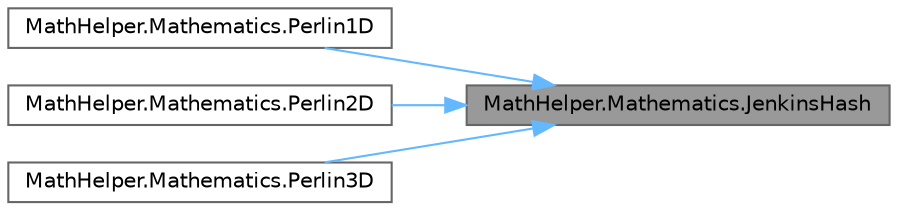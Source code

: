 digraph "MathHelper.Mathematics.JenkinsHash"
{
 // LATEX_PDF_SIZE
  bgcolor="transparent";
  edge [fontname=Helvetica,fontsize=10,labelfontname=Helvetica,labelfontsize=10];
  node [fontname=Helvetica,fontsize=10,shape=box,height=0.2,width=0.4];
  rankdir="RL";
  Node1 [id="Node000001",label="MathHelper.Mathematics.JenkinsHash",height=0.2,width=0.4,color="gray40", fillcolor="grey60", style="filled", fontcolor="black",tooltip="Computes a hash for the given three integer coordinates using Jenkins one-at-a-time hash with an opti..."];
  Node1 -> Node2 [id="edge1_Node000001_Node000002",dir="back",color="steelblue1",style="solid",tooltip=" "];
  Node2 [id="Node000002",label="MathHelper.Mathematics.Perlin1D",height=0.2,width=0.4,color="grey40", fillcolor="white", style="filled",URL="$group__Mathematics__PerlinNoise.html#ga1ed5bc49e6757af14bd466931ed8a704",tooltip="Generates a 1-dimensional noise value based on the input coordinate and seed using gradient hashing."];
  Node1 -> Node3 [id="edge2_Node000001_Node000003",dir="back",color="steelblue1",style="solid",tooltip=" "];
  Node3 [id="Node000003",label="MathHelper.Mathematics.Perlin2D",height=0.2,width=0.4,color="grey40", fillcolor="white", style="filled",URL="$group__Mathematics__PerlinNoise.html#ga621963f0c7943d27754c80f5f44a6715",tooltip="Generates a 2-dimensional noise value based on the input coordinates and seed using gradient hashing."];
  Node1 -> Node4 [id="edge3_Node000001_Node000004",dir="back",color="steelblue1",style="solid",tooltip=" "];
  Node4 [id="Node000004",label="MathHelper.Mathematics.Perlin3D",height=0.2,width=0.4,color="grey40", fillcolor="white", style="filled",URL="$group__Mathematics__PerlinNoise.html#ga894f540416874e59d719b5812fee6678",tooltip="Generates a 3-dimensional noise value based on the input coordinates and seed using gradient hashing."];
}
